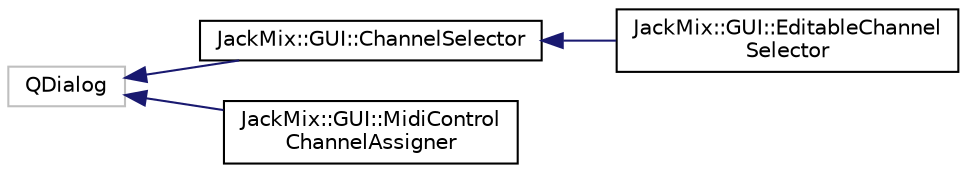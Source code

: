 digraph "类继承关系图"
{
 // LATEX_PDF_SIZE
  edge [fontname="Helvetica",fontsize="10",labelfontname="Helvetica",labelfontsize="10"];
  node [fontname="Helvetica",fontsize="10",shape=record];
  rankdir="LR";
  Node20 [label="QDialog",height=0.2,width=0.4,color="grey75", fillcolor="white", style="filled",tooltip=" "];
  Node20 -> Node0 [dir="back",color="midnightblue",fontsize="10",style="solid",fontname="Helvetica"];
  Node0 [label="JackMix::GUI::ChannelSelector",height=0.2,width=0.4,color="black", fillcolor="white", style="filled",URL="$db/dcc/class_jack_mix_1_1_g_u_i_1_1_channel_selector.html",tooltip=" "];
  Node0 -> Node1 [dir="back",color="midnightblue",fontsize="10",style="solid",fontname="Helvetica"];
  Node1 [label="JackMix::GUI::EditableChannel\lSelector",height=0.2,width=0.4,color="black", fillcolor="white", style="filled",URL="$d3/d21/class_jack_mix_1_1_g_u_i_1_1_editable_channel_selector.html",tooltip=" "];
  Node20 -> Node23 [dir="back",color="midnightblue",fontsize="10",style="solid",fontname="Helvetica"];
  Node23 [label="JackMix::GUI::MidiControl\lChannelAssigner",height=0.2,width=0.4,color="black", fillcolor="white", style="filled",URL="$d3/d9d/class_jack_mix_1_1_g_u_i_1_1_midi_control_channel_assigner.html",tooltip=" "];
}

